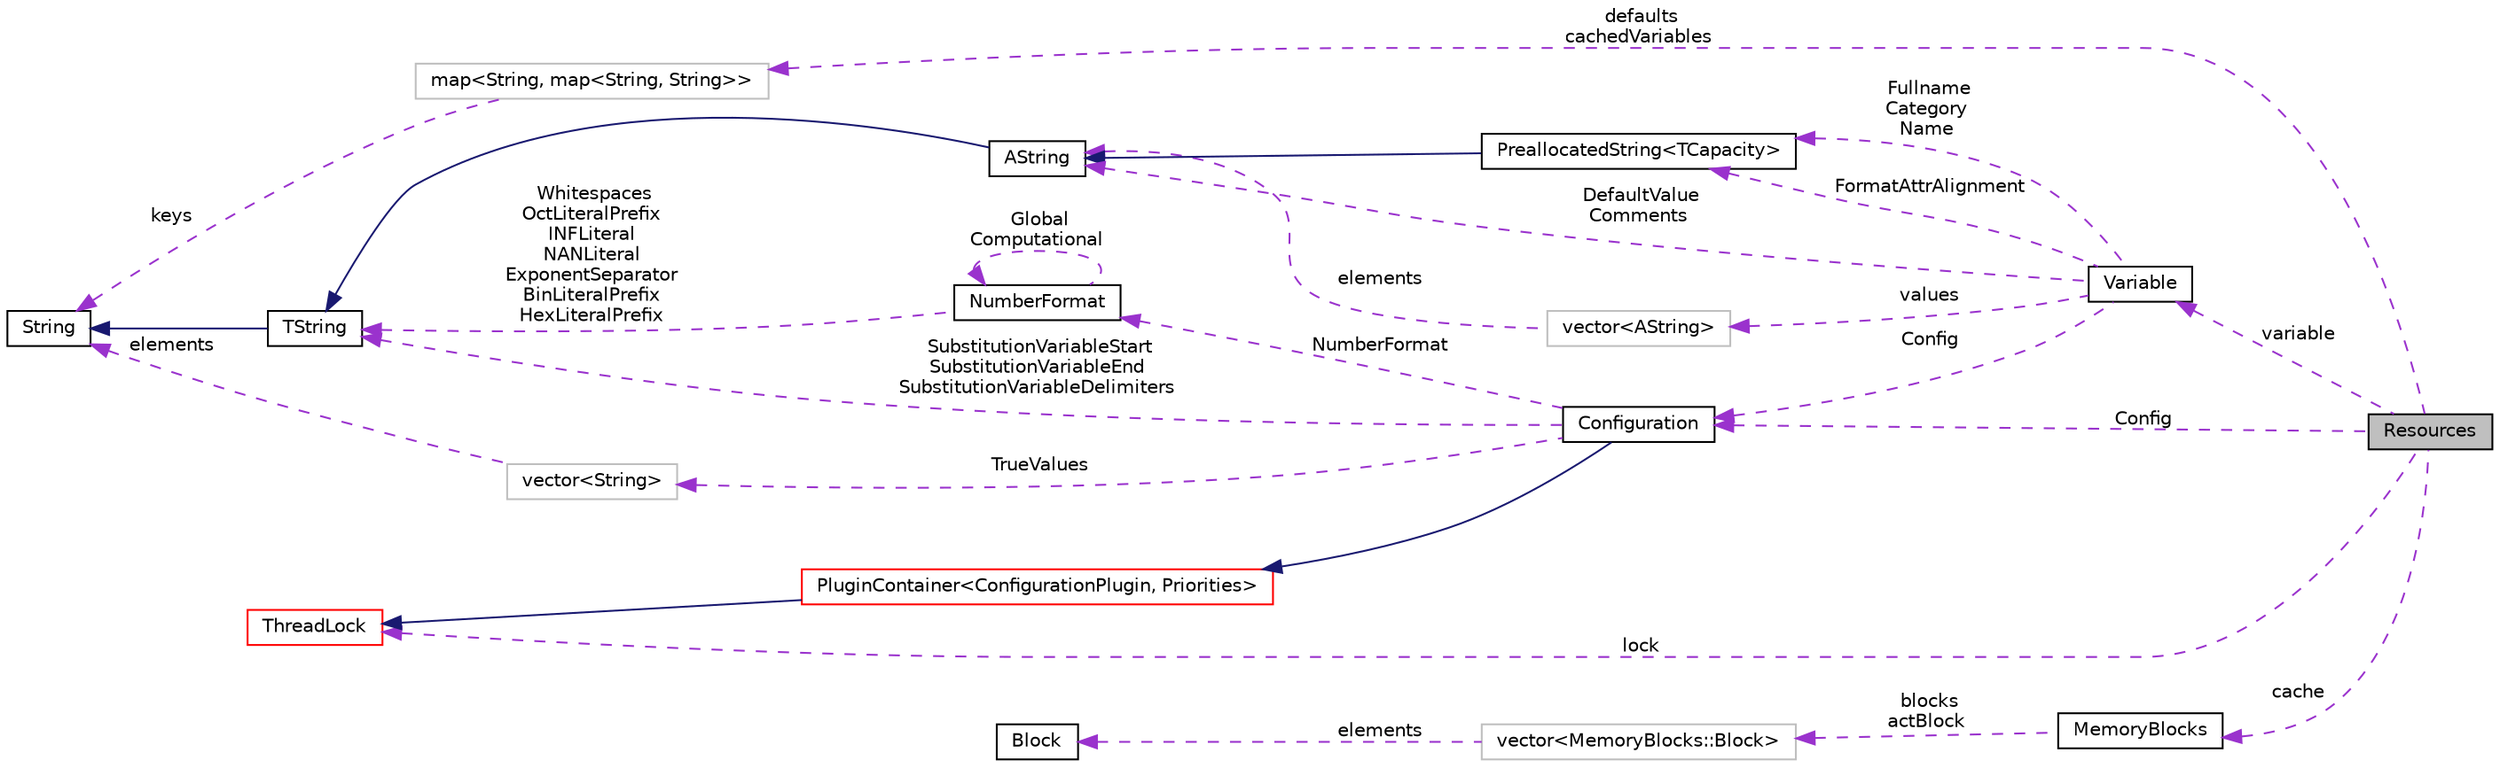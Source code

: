 digraph "Resources"
{
  edge [fontname="Helvetica",fontsize="10",labelfontname="Helvetica",labelfontsize="10"];
  node [fontname="Helvetica",fontsize="10",shape=record];
  rankdir="LR";
  Node1 [label="Resources",height=0.2,width=0.4,color="black", fillcolor="grey75", style="filled", fontcolor="black"];
  Node3 [label="vector\<MemoryBlocks::Block\>",height=0.2,width=0.4,color="grey75", fillcolor="white", style="filled"];
  Node6 [label="vector\<AString\>",height=0.2,width=0.4,color="grey75", fillcolor="white", style="filled"];
  Node13 [label="PluginContainer\<ConfigurationPlugin, Priorities\>",height=0.2,width=0.4,color="red", fillcolor="white", style="filled",URL="$classaworx_1_1lib_1_1util_1_1PluginContainer.html"];
  Node23 [label="vector\<String\>",height=0.2,width=0.4,color="grey75", fillcolor="white", style="filled"];
  Node24 [label="map\<String, map\<String, String\>\>",height=0.2,width=0.4,color="grey75", fillcolor="white", style="filled"];
  Node10 [label="PreallocatedString\<TCapacity\>",height=0.2,width=0.4,color="black", fillcolor="white", style="filled",URL="$classaworx_1_1lib_1_1strings_1_1PreallocatedString.html"];
  Node2 -> Node1 [dir="back",color="darkorchid3",fontsize="10",style="dashed",label=" cache" ,fontname="Helvetica"];
  Node3 -> Node2 [dir="back",color="darkorchid3",fontsize="10",style="dashed",label=" blocks\nactBlock" ,fontname="Helvetica"];
  Node4 -> Node3 [dir="back",color="darkorchid3",fontsize="10",style="dashed",label=" elements" ,fontname="Helvetica"];
  Node5 -> Node1 [dir="back",color="darkorchid3",fontsize="10",style="dashed",label=" variable" ,fontname="Helvetica"];
  Node6 -> Node5 [dir="back",color="darkorchid3",fontsize="10",style="dashed",label=" values" ,fontname="Helvetica"];
  Node7 -> Node5 [dir="back",color="darkorchid3",fontsize="10",style="dashed",label=" DefaultValue\nComments" ,fontname="Helvetica"];
  Node7 -> Node6 [dir="back",color="darkorchid3",fontsize="10",style="dashed",label=" elements" ,fontname="Helvetica"];
  Node7 -> Node10 [dir="back",color="midnightblue",fontsize="10",style="solid",fontname="Helvetica"];
  Node8 -> Node7 [dir="back",color="midnightblue",fontsize="10",style="solid",fontname="Helvetica"];
  Node8 -> Node12 [dir="back",color="darkorchid3",fontsize="10",style="dashed",label=" SubstitutionVariableStart\nSubstitutionVariableEnd\nSubstitutionVariableDelimiters" ,fontname="Helvetica"];
  Node8 -> Node22 [dir="back",color="darkorchid3",fontsize="10",style="dashed",label=" Whitespaces\nOctLiteralPrefix\nINFLiteral\nNANLiteral\nExponentSeparator\nBinLiteralPrefix\nHexLiteralPrefix" ,fontname="Helvetica"];
  Node9 -> Node8 [dir="back",color="midnightblue",fontsize="10",style="solid",fontname="Helvetica"];
  Node9 -> Node23 [dir="back",color="darkorchid3",fontsize="10",style="dashed",label=" elements" ,fontname="Helvetica"];
  Node9 -> Node24 [dir="back",color="darkorchid3",fontsize="10",style="dashed",label=" keys" ,fontname="Helvetica"];
  Node10 -> Node5 [dir="back",color="darkorchid3",fontsize="10",style="dashed",label=" FormatAttrAlignment" ,fontname="Helvetica"];
  Node10 -> Node5 [dir="back",color="darkorchid3",fontsize="10",style="dashed",label=" Fullname\nCategory\nName" ,fontname="Helvetica"];
  Node12 -> Node1 [dir="back",color="darkorchid3",fontsize="10",style="dashed",label=" Config" ,fontname="Helvetica"];
  Node12 -> Node5 [dir="back",color="darkorchid3",fontsize="10",style="dashed",label=" Config" ,fontname="Helvetica"];
  Node13 -> Node12 [dir="back",color="midnightblue",fontsize="10",style="solid",fontname="Helvetica"];
  Node14 -> Node1 [dir="back",color="darkorchid3",fontsize="10",style="dashed",label=" lock" ,fontname="Helvetica"];
  Node14 -> Node13 [dir="back",color="midnightblue",fontsize="10",style="solid",fontname="Helvetica"];
  Node22 -> Node12 [dir="back",color="darkorchid3",fontsize="10",style="dashed",label=" NumberFormat" ,fontname="Helvetica"];
  Node22 -> Node22 [dir="back",color="darkorchid3",fontsize="10",style="dashed",label=" Global\nComputational" ,fontname="Helvetica"];
  Node23 -> Node12 [dir="back",color="darkorchid3",fontsize="10",style="dashed",label=" TrueValues" ,fontname="Helvetica"];
  Node24 -> Node1 [dir="back",color="darkorchid3",fontsize="10",style="dashed",label=" defaults\ncachedVariables" ,fontname="Helvetica"];
  Node2 [label="MemoryBlocks",height=0.2,width=0.4,color="black", fillcolor="white", style="filled",URL="$classaworx_1_1lib_1_1util_1_1MemoryBlocks.html"];
  Node4 [label="Block",height=0.2,width=0.4,color="black", fillcolor="white", style="filled",URL="$structaworx_1_1lib_1_1util_1_1MemoryBlocks_1_1Block.html"];
  Node5 [label="Variable",height=0.2,width=0.4,color="black", fillcolor="white", style="filled",URL="$classaworx_1_1lib_1_1config_1_1Variable.html"];
  Node7 [label="AString",height=0.2,width=0.4,color="black", fillcolor="white", style="filled",URL="$classaworx_1_1lib_1_1strings_1_1AString.html"];
  Node8 [label="TString",height=0.2,width=0.4,color="black", fillcolor="white", style="filled",URL="$classaworx_1_1lib_1_1strings_1_1TString.html"];
  Node9 [label="String",height=0.2,width=0.4,color="black", fillcolor="white", style="filled",URL="$classaworx_1_1lib_1_1strings_1_1String.html"];
  Node12 [label="Configuration",height=0.2,width=0.4,color="black", fillcolor="white", style="filled",URL="$classaworx_1_1lib_1_1config_1_1Configuration.html"];
  Node14 [label="ThreadLock",height=0.2,width=0.4,color="red", fillcolor="white", style="filled",URL="$classaworx_1_1lib_1_1threads_1_1ThreadLock.html"];
  Node22 [label="NumberFormat",height=0.2,width=0.4,color="black", fillcolor="white", style="filled",URL="$classaworx_1_1lib_1_1strings_1_1NumberFormat.html"];
}

